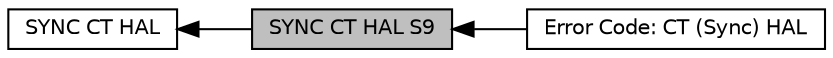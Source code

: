 digraph "SYNC CT HAL S9"
{
  edge [fontname="Helvetica",fontsize="10",labelfontname="Helvetica",labelfontsize="10"];
  node [fontname="Helvetica",fontsize="10",shape=record];
  rankdir=LR;
  Node2 [label="Error Code: CT (Sync) HAL",height=0.2,width=0.4,color="black", fillcolor="white", style="filled",URL="$d2/df5/group__grp_err___hal_sync_c_t.html",tooltip="Error codes for Synchronous CT HAL. "];
  Node0 [label="SYNC CT HAL S9",height=0.2,width=0.4,color="black", fillcolor="grey75", style="filled", fontcolor="black"];
  Node1 [label="SYNC CT HAL",height=0.2,width=0.4,color="black", fillcolor="white", style="filled",URL="$db/d7e/group__phhal_sync_ct.html",tooltip="The Synchornous CT (HAL) APIs. "];
  Node1->Node0 [shape=plaintext, dir="back", style="solid"];
  Node0->Node2 [shape=plaintext, dir="back", style="solid"];
}
